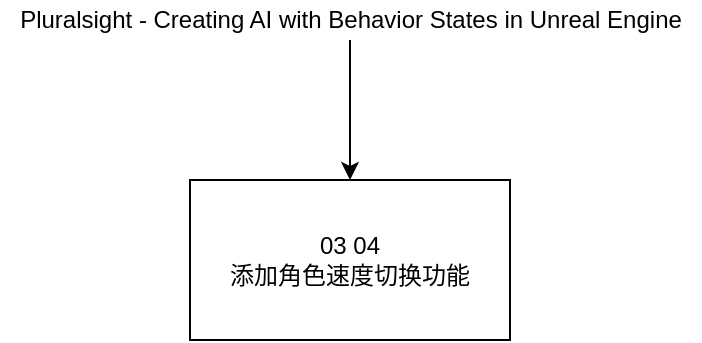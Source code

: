 <mxfile version="13.1.3">
    <diagram id="wFE0QG_FPsp0jaGvCLVb" name="Page-1">
        <mxGraphModel dx="856" dy="952" grid="1" gridSize="10" guides="1" tooltips="1" connect="1" arrows="1" fold="1" page="1" pageScale="1" pageWidth="850" pageHeight="1100" math="0" shadow="0">
            <root>
                <mxCell id="0"/>
                <mxCell id="1" parent="0"/>
                <mxCell id="2" value="" style="edgeStyle=orthogonalEdgeStyle;rounded=0;orthogonalLoop=1;jettySize=auto;html=1;" parent="1" source="3" target="4" edge="1">
                    <mxGeometry relative="1" as="geometry"/>
                </mxCell>
                <mxCell id="3" value="Pluralsight - Creating AI with Behavior States in Unreal Engine" style="text;html=1;align=center;verticalAlign=middle;resizable=0;points=[];autosize=1;" parent="1" vertex="1">
                    <mxGeometry x="55" y="120" width="350" height="20" as="geometry"/>
                </mxCell>
                <mxCell id="4" value="03 04&lt;br&gt;添加角色速度切换功能" style="whiteSpace=wrap;html=1;" parent="1" vertex="1">
                    <mxGeometry x="150" y="210" width="160" height="80" as="geometry"/>
                </mxCell>
            </root>
        </mxGraphModel>
    </diagram>
</mxfile>